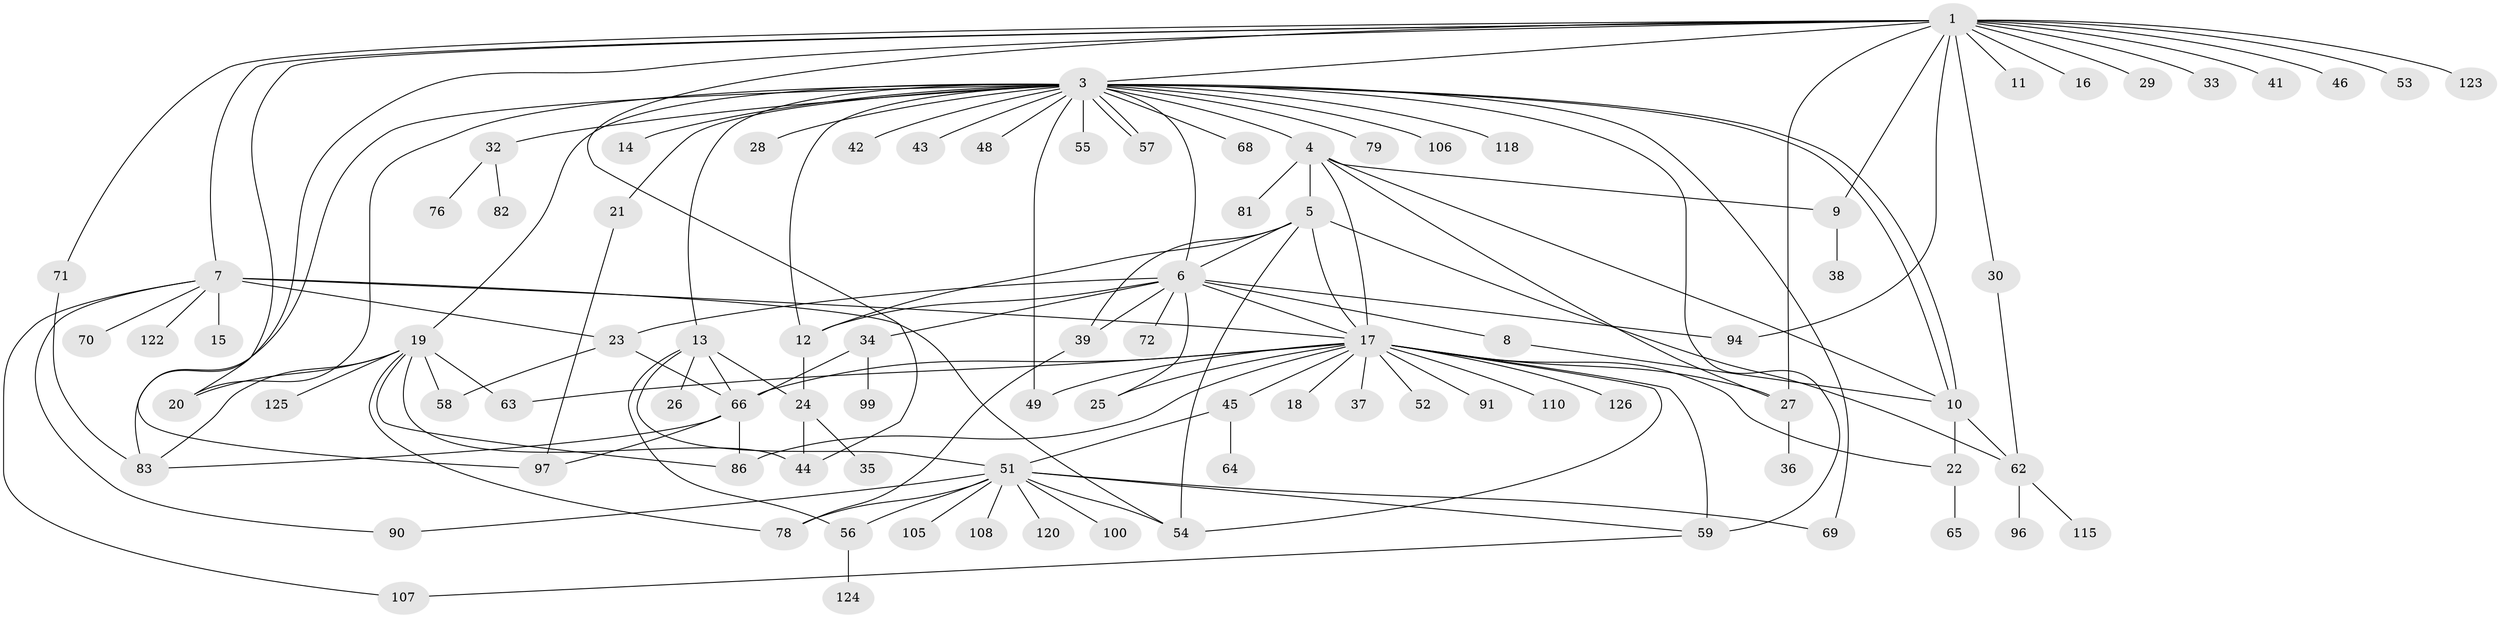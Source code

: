 // original degree distribution, {11: 0.007936507936507936, 9: 0.007936507936507936, 28: 0.007936507936507936, 8: 0.023809523809523808, 12: 0.015873015873015872, 7: 0.007936507936507936, 3: 0.16666666666666666, 4: 0.06349206349206349, 1: 0.4523809523809524, 6: 0.031746031746031744, 2: 0.19047619047619047, 23: 0.007936507936507936, 5: 0.015873015873015872}
// Generated by graph-tools (version 1.1) at 2025/41/03/06/25 10:41:45]
// undirected, 91 vertices, 140 edges
graph export_dot {
graph [start="1"]
  node [color=gray90,style=filled];
  1 [super="+2"];
  3 [super="+116"];
  4 [super="+114"];
  5 [super="+50"];
  6 [super="+103"];
  7 [super="+74"];
  8 [super="+88"];
  9 [super="+113"];
  10 [super="+121"];
  11;
  12 [super="+98"];
  13 [super="+112"];
  14;
  15;
  16 [super="+85"];
  17 [super="+119"];
  18;
  19 [super="+31"];
  20;
  21 [super="+47"];
  22;
  23 [super="+93"];
  24 [super="+61"];
  25;
  26;
  27;
  28;
  29;
  30 [super="+84"];
  32 [super="+40"];
  33;
  34 [super="+89"];
  35;
  36;
  37;
  38 [super="+67"];
  39 [super="+60"];
  41;
  42;
  43;
  44 [super="+77"];
  45;
  46;
  48;
  49;
  51 [super="+109"];
  52;
  53;
  54 [super="+102"];
  55;
  56;
  57 [super="+101"];
  58 [super="+92"];
  59 [super="+75"];
  62 [super="+80"];
  63 [super="+73"];
  64;
  65 [super="+95"];
  66 [super="+111"];
  68;
  69;
  70;
  71 [super="+117"];
  72;
  76;
  78;
  79;
  81 [super="+104"];
  82;
  83;
  86 [super="+87"];
  90;
  91;
  94;
  96;
  97;
  99;
  100;
  105;
  106;
  107;
  108;
  110;
  115;
  118;
  120;
  122;
  123;
  124;
  125;
  126;
  1 -- 7;
  1 -- 11;
  1 -- 16;
  1 -- 20;
  1 -- 27;
  1 -- 33;
  1 -- 53;
  1 -- 94;
  1 -- 97;
  1 -- 3;
  1 -- 71;
  1 -- 41;
  1 -- 46;
  1 -- 123;
  1 -- 29;
  1 -- 30;
  1 -- 9;
  1 -- 44;
  3 -- 4;
  3 -- 6;
  3 -- 10;
  3 -- 10;
  3 -- 12;
  3 -- 13;
  3 -- 14;
  3 -- 19;
  3 -- 20;
  3 -- 21;
  3 -- 28;
  3 -- 32;
  3 -- 42;
  3 -- 43;
  3 -- 48;
  3 -- 49;
  3 -- 55;
  3 -- 57;
  3 -- 57;
  3 -- 68;
  3 -- 69;
  3 -- 79;
  3 -- 83;
  3 -- 106;
  3 -- 118;
  3 -- 59;
  4 -- 5;
  4 -- 9;
  4 -- 17 [weight=2];
  4 -- 27;
  4 -- 81;
  4 -- 10;
  5 -- 6;
  5 -- 17;
  5 -- 39;
  5 -- 62;
  5 -- 54;
  5 -- 12;
  6 -- 8;
  6 -- 17;
  6 -- 23;
  6 -- 25;
  6 -- 34;
  6 -- 72;
  6 -- 94;
  6 -- 39;
  6 -- 12;
  7 -- 15;
  7 -- 17;
  7 -- 70;
  7 -- 90;
  7 -- 122;
  7 -- 107;
  7 -- 23;
  7 -- 54;
  8 -- 10;
  9 -- 38;
  10 -- 22;
  10 -- 62;
  12 -- 24;
  13 -- 24;
  13 -- 26;
  13 -- 51;
  13 -- 56;
  13 -- 66;
  17 -- 18;
  17 -- 22;
  17 -- 25;
  17 -- 27;
  17 -- 37;
  17 -- 45;
  17 -- 49;
  17 -- 52;
  17 -- 54;
  17 -- 59 [weight=2];
  17 -- 63;
  17 -- 66;
  17 -- 86;
  17 -- 91;
  17 -- 110;
  17 -- 126;
  19 -- 58;
  19 -- 63 [weight=2];
  19 -- 78;
  19 -- 83;
  19 -- 20;
  19 -- 44;
  19 -- 125;
  19 -- 86;
  21 -- 97;
  22 -- 65;
  23 -- 66;
  23 -- 58;
  24 -- 35;
  24 -- 44;
  27 -- 36;
  30 -- 62;
  32 -- 82;
  32 -- 76;
  34 -- 66 [weight=2];
  34 -- 99;
  39 -- 78;
  45 -- 64;
  45 -- 51;
  51 -- 54;
  51 -- 56;
  51 -- 69;
  51 -- 78;
  51 -- 90;
  51 -- 100;
  51 -- 105;
  51 -- 108;
  51 -- 120;
  51 -- 59;
  56 -- 124;
  59 -- 107;
  62 -- 96;
  62 -- 115;
  66 -- 83;
  66 -- 86;
  66 -- 97;
  71 -- 83;
}
